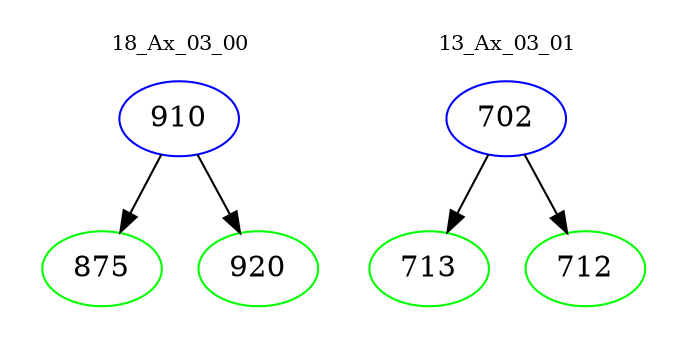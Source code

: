 digraph{
subgraph cluster_0 {
color = white
label = "18_Ax_03_00";
fontsize=10;
T0_910 [label="910", color="blue"]
T0_910 -> T0_875 [color="black"]
T0_875 [label="875", color="green"]
T0_910 -> T0_920 [color="black"]
T0_920 [label="920", color="green"]
}
subgraph cluster_1 {
color = white
label = "13_Ax_03_01";
fontsize=10;
T1_702 [label="702", color="blue"]
T1_702 -> T1_713 [color="black"]
T1_713 [label="713", color="green"]
T1_702 -> T1_712 [color="black"]
T1_712 [label="712", color="green"]
}
}
